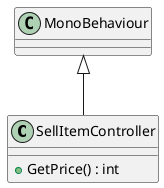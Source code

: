 @startuml
class SellItemController {
    + GetPrice() : int
}
MonoBehaviour <|-- SellItemController
@enduml
